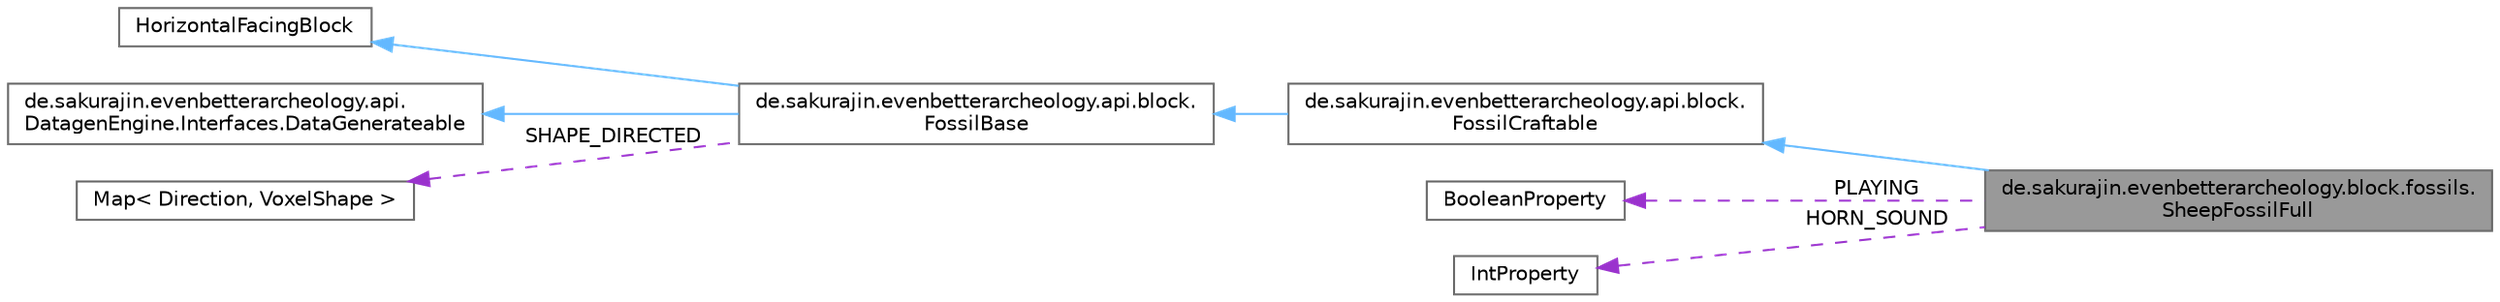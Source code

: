 digraph "de.sakurajin.evenbetterarcheology.block.fossils.SheepFossilFull"
{
 // LATEX_PDF_SIZE
  bgcolor="transparent";
  edge [fontname=Helvetica,fontsize=10,labelfontname=Helvetica,labelfontsize=10];
  node [fontname=Helvetica,fontsize=10,shape=box,height=0.2,width=0.4];
  rankdir="LR";
  Node1 [label="de.sakurajin.evenbetterarcheology.block.fossils.\lSheepFossilFull",height=0.2,width=0.4,color="gray40", fillcolor="grey60", style="filled", fontcolor="black",tooltip=" "];
  Node2 -> Node1 [dir="back",color="steelblue1",style="solid"];
  Node2 [label="de.sakurajin.evenbetterarcheology.api.block.\lFossilCraftable",height=0.2,width=0.4,color="gray40", fillcolor="white", style="filled",URL="$classde_1_1sakurajin_1_1evenbetterarcheology_1_1api_1_1block_1_1FossilCraftable.html",tooltip=" "];
  Node3 -> Node2 [dir="back",color="steelblue1",style="solid"];
  Node3 [label="de.sakurajin.evenbetterarcheology.api.block.\lFossilBase",height=0.2,width=0.4,color="gray40", fillcolor="white", style="filled",URL="$classde_1_1sakurajin_1_1evenbetterarcheology_1_1api_1_1block_1_1FossilBase.html",tooltip=" "];
  Node4 -> Node3 [dir="back",color="steelblue1",style="solid"];
  Node4 [label="HorizontalFacingBlock",height=0.2,width=0.4,color="gray40", fillcolor="white", style="filled",tooltip=" "];
  Node5 -> Node3 [dir="back",color="steelblue1",style="solid"];
  Node5 [label="de.sakurajin.evenbetterarcheology.api.\lDatagenEngine.Interfaces.DataGenerateable",height=0.2,width=0.4,color="gray40", fillcolor="white", style="filled",URL="$interfacede_1_1sakurajin_1_1evenbetterarcheology_1_1api_1_1DatagenEngine_1_1Interfaces_1_1DataGenerateable.html",tooltip=" "];
  Node6 -> Node3 [dir="back",color="darkorchid3",style="dashed",label=" SHAPE_DIRECTED" ];
  Node6 [label="Map\< Direction, VoxelShape \>",height=0.2,width=0.4,color="gray40", fillcolor="white", style="filled",tooltip=" "];
  Node7 -> Node1 [dir="back",color="darkorchid3",style="dashed",label=" PLAYING" ];
  Node7 [label="BooleanProperty",height=0.2,width=0.4,color="gray40", fillcolor="white", style="filled",tooltip=" "];
  Node8 -> Node1 [dir="back",color="darkorchid3",style="dashed",label=" HORN_SOUND" ];
  Node8 [label="IntProperty",height=0.2,width=0.4,color="gray40", fillcolor="white", style="filled",tooltip=" "];
}
